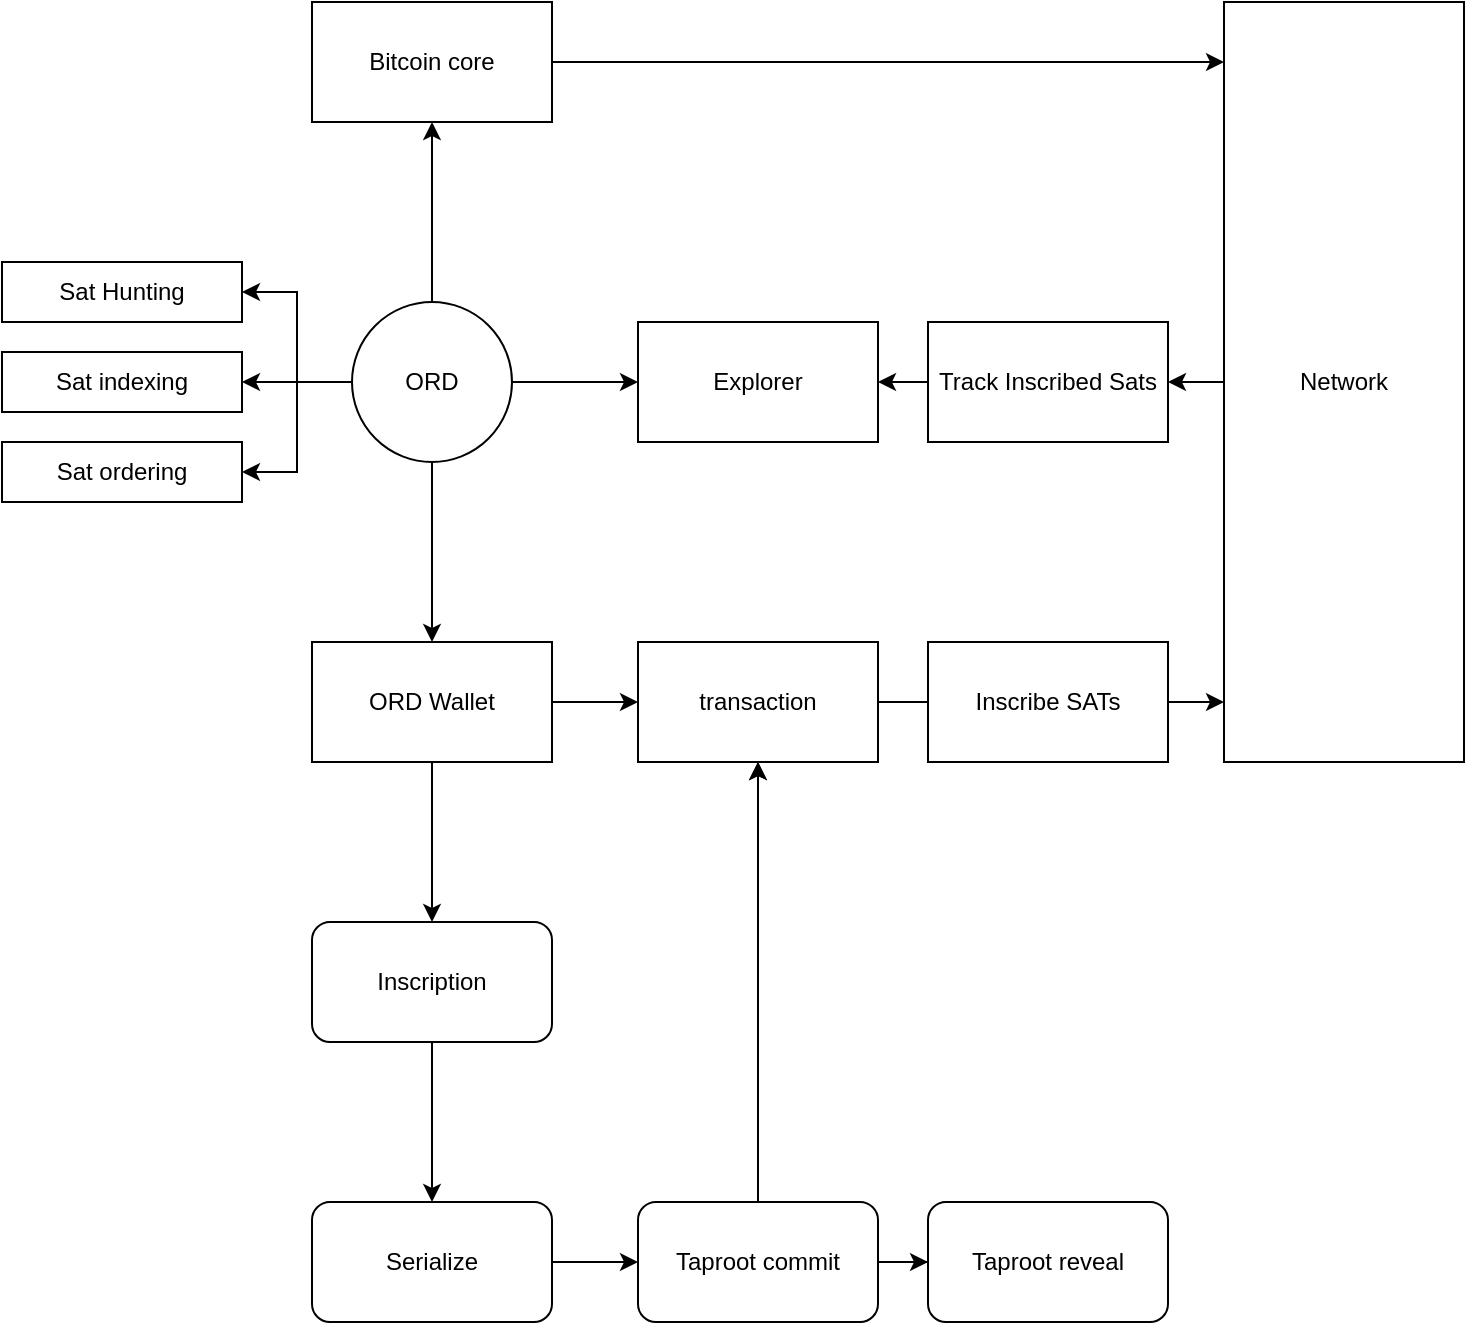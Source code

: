 <mxfile version="21.3.4" type="github">
  <diagram name="Page-1" id="rx7damcdNTYG1G0Iyzn_">
    <mxGraphModel dx="2049" dy="1080" grid="1" gridSize="10" guides="1" tooltips="1" connect="1" arrows="1" fold="1" page="1" pageScale="1" pageWidth="850" pageHeight="1100" math="0" shadow="0">
      <root>
        <mxCell id="0" />
        <mxCell id="1" parent="0" />
        <mxCell id="-Z3mJZT0x3n6_PQ71SNU-3" value="" style="edgeStyle=orthogonalEdgeStyle;rounded=0;orthogonalLoop=1;jettySize=auto;html=1;" edge="1" parent="1" source="-Z3mJZT0x3n6_PQ71SNU-1" target="-Z3mJZT0x3n6_PQ71SNU-2">
          <mxGeometry relative="1" as="geometry" />
        </mxCell>
        <mxCell id="-Z3mJZT0x3n6_PQ71SNU-5" value="" style="edgeStyle=orthogonalEdgeStyle;rounded=0;orthogonalLoop=1;jettySize=auto;html=1;" edge="1" parent="1" source="-Z3mJZT0x3n6_PQ71SNU-1" target="-Z3mJZT0x3n6_PQ71SNU-4">
          <mxGeometry relative="1" as="geometry" />
        </mxCell>
        <mxCell id="-Z3mJZT0x3n6_PQ71SNU-7" value="" style="edgeStyle=orthogonalEdgeStyle;rounded=0;orthogonalLoop=1;jettySize=auto;html=1;" edge="1" parent="1" source="-Z3mJZT0x3n6_PQ71SNU-1" target="-Z3mJZT0x3n6_PQ71SNU-6">
          <mxGeometry relative="1" as="geometry" />
        </mxCell>
        <mxCell id="-Z3mJZT0x3n6_PQ71SNU-9" value="" style="edgeStyle=orthogonalEdgeStyle;rounded=0;orthogonalLoop=1;jettySize=auto;html=1;" edge="1" parent="1" source="-Z3mJZT0x3n6_PQ71SNU-1" target="-Z3mJZT0x3n6_PQ71SNU-8">
          <mxGeometry relative="1" as="geometry" />
        </mxCell>
        <mxCell id="-Z3mJZT0x3n6_PQ71SNU-16" value="" style="edgeStyle=orthogonalEdgeStyle;rounded=0;orthogonalLoop=1;jettySize=auto;html=1;" edge="1" parent="1" source="-Z3mJZT0x3n6_PQ71SNU-1" target="-Z3mJZT0x3n6_PQ71SNU-14">
          <mxGeometry relative="1" as="geometry" />
        </mxCell>
        <mxCell id="-Z3mJZT0x3n6_PQ71SNU-17" style="edgeStyle=orthogonalEdgeStyle;rounded=0;orthogonalLoop=1;jettySize=auto;html=1;entryX=1;entryY=0.5;entryDx=0;entryDy=0;" edge="1" parent="1" source="-Z3mJZT0x3n6_PQ71SNU-1" target="-Z3mJZT0x3n6_PQ71SNU-15">
          <mxGeometry relative="1" as="geometry" />
        </mxCell>
        <mxCell id="-Z3mJZT0x3n6_PQ71SNU-1" value="ORD" style="ellipse;whiteSpace=wrap;html=1;aspect=fixed;" vertex="1" parent="1">
          <mxGeometry x="178" y="330" width="80" height="80" as="geometry" />
        </mxCell>
        <mxCell id="-Z3mJZT0x3n6_PQ71SNU-12" value="" style="edgeStyle=orthogonalEdgeStyle;rounded=0;orthogonalLoop=1;jettySize=auto;html=1;" edge="1" parent="1" source="-Z3mJZT0x3n6_PQ71SNU-2" target="-Z3mJZT0x3n6_PQ71SNU-11">
          <mxGeometry relative="1" as="geometry">
            <Array as="points">
              <mxPoint x="560" y="210" />
              <mxPoint x="560" y="210" />
            </Array>
          </mxGeometry>
        </mxCell>
        <mxCell id="-Z3mJZT0x3n6_PQ71SNU-2" value="Bitcoin core" style="whiteSpace=wrap;html=1;" vertex="1" parent="1">
          <mxGeometry x="158" y="180" width="120" height="60" as="geometry" />
        </mxCell>
        <mxCell id="-Z3mJZT0x3n6_PQ71SNU-20" value="" style="edgeStyle=orthogonalEdgeStyle;rounded=0;orthogonalLoop=1;jettySize=auto;html=1;" edge="1" parent="1" source="-Z3mJZT0x3n6_PQ71SNU-4" target="-Z3mJZT0x3n6_PQ71SNU-10">
          <mxGeometry relative="1" as="geometry" />
        </mxCell>
        <mxCell id="-Z3mJZT0x3n6_PQ71SNU-22" value="" style="edgeStyle=orthogonalEdgeStyle;rounded=0;orthogonalLoop=1;jettySize=auto;html=1;" edge="1" parent="1" source="-Z3mJZT0x3n6_PQ71SNU-4" target="-Z3mJZT0x3n6_PQ71SNU-21">
          <mxGeometry relative="1" as="geometry" />
        </mxCell>
        <mxCell id="-Z3mJZT0x3n6_PQ71SNU-4" value="ORD Wallet" style="whiteSpace=wrap;html=1;" vertex="1" parent="1">
          <mxGeometry x="158" y="500" width="120" height="60" as="geometry" />
        </mxCell>
        <mxCell id="-Z3mJZT0x3n6_PQ71SNU-6" value="Explorer" style="whiteSpace=wrap;html=1;" vertex="1" parent="1">
          <mxGeometry x="321" y="340" width="120" height="60" as="geometry" />
        </mxCell>
        <mxCell id="-Z3mJZT0x3n6_PQ71SNU-8" value="Sat Hunting" style="whiteSpace=wrap;html=1;" vertex="1" parent="1">
          <mxGeometry x="3" y="310" width="120" height="30" as="geometry" />
        </mxCell>
        <mxCell id="-Z3mJZT0x3n6_PQ71SNU-19" value="" style="edgeStyle=orthogonalEdgeStyle;rounded=0;orthogonalLoop=1;jettySize=auto;html=1;" edge="1" parent="1" source="-Z3mJZT0x3n6_PQ71SNU-10" target="-Z3mJZT0x3n6_PQ71SNU-11">
          <mxGeometry relative="1" as="geometry">
            <Array as="points">
              <mxPoint x="456" y="530" />
              <mxPoint x="456" y="530" />
            </Array>
          </mxGeometry>
        </mxCell>
        <mxCell id="-Z3mJZT0x3n6_PQ71SNU-10" value="transaction" style="whiteSpace=wrap;html=1;" vertex="1" parent="1">
          <mxGeometry x="321" y="500" width="120" height="60" as="geometry" />
        </mxCell>
        <mxCell id="-Z3mJZT0x3n6_PQ71SNU-18" value="" style="edgeStyle=orthogonalEdgeStyle;rounded=0;orthogonalLoop=1;jettySize=auto;html=1;" edge="1" parent="1" source="-Z3mJZT0x3n6_PQ71SNU-33" target="-Z3mJZT0x3n6_PQ71SNU-6">
          <mxGeometry relative="1" as="geometry" />
        </mxCell>
        <mxCell id="-Z3mJZT0x3n6_PQ71SNU-11" value="Network" style="whiteSpace=wrap;html=1;" vertex="1" parent="1">
          <mxGeometry x="614" y="180" width="120" height="380" as="geometry" />
        </mxCell>
        <mxCell id="-Z3mJZT0x3n6_PQ71SNU-14" value="Sat indexing" style="whiteSpace=wrap;html=1;" vertex="1" parent="1">
          <mxGeometry x="3" y="355" width="120" height="30" as="geometry" />
        </mxCell>
        <mxCell id="-Z3mJZT0x3n6_PQ71SNU-15" value="Sat ordering" style="whiteSpace=wrap;html=1;" vertex="1" parent="1">
          <mxGeometry x="3" y="400" width="120" height="30" as="geometry" />
        </mxCell>
        <mxCell id="-Z3mJZT0x3n6_PQ71SNU-24" value="" style="edgeStyle=orthogonalEdgeStyle;rounded=0;orthogonalLoop=1;jettySize=auto;html=1;" edge="1" parent="1" source="-Z3mJZT0x3n6_PQ71SNU-21" target="-Z3mJZT0x3n6_PQ71SNU-23">
          <mxGeometry relative="1" as="geometry" />
        </mxCell>
        <mxCell id="-Z3mJZT0x3n6_PQ71SNU-21" value="Inscription" style="rounded=1;whiteSpace=wrap;html=1;" vertex="1" parent="1">
          <mxGeometry x="158" y="640" width="120" height="60" as="geometry" />
        </mxCell>
        <mxCell id="-Z3mJZT0x3n6_PQ71SNU-26" value="" style="edgeStyle=orthogonalEdgeStyle;rounded=0;orthogonalLoop=1;jettySize=auto;html=1;" edge="1" parent="1" source="-Z3mJZT0x3n6_PQ71SNU-23" target="-Z3mJZT0x3n6_PQ71SNU-25">
          <mxGeometry relative="1" as="geometry" />
        </mxCell>
        <mxCell id="-Z3mJZT0x3n6_PQ71SNU-23" value="Serialize" style="rounded=1;whiteSpace=wrap;html=1;" vertex="1" parent="1">
          <mxGeometry x="158" y="780" width="120" height="60" as="geometry" />
        </mxCell>
        <mxCell id="-Z3mJZT0x3n6_PQ71SNU-27" style="edgeStyle=orthogonalEdgeStyle;rounded=0;orthogonalLoop=1;jettySize=auto;html=1;entryX=0.5;entryY=1;entryDx=0;entryDy=0;" edge="1" parent="1" source="-Z3mJZT0x3n6_PQ71SNU-25" target="-Z3mJZT0x3n6_PQ71SNU-10">
          <mxGeometry relative="1" as="geometry">
            <Array as="points">
              <mxPoint x="381" y="810" />
            </Array>
          </mxGeometry>
        </mxCell>
        <mxCell id="-Z3mJZT0x3n6_PQ71SNU-30" style="edgeStyle=orthogonalEdgeStyle;rounded=0;orthogonalLoop=1;jettySize=auto;html=1;" edge="1" parent="1" source="-Z3mJZT0x3n6_PQ71SNU-25" target="-Z3mJZT0x3n6_PQ71SNU-28">
          <mxGeometry relative="1" as="geometry" />
        </mxCell>
        <mxCell id="-Z3mJZT0x3n6_PQ71SNU-31" style="edgeStyle=orthogonalEdgeStyle;rounded=0;orthogonalLoop=1;jettySize=auto;html=1;entryX=0.5;entryY=1;entryDx=0;entryDy=0;" edge="1" parent="1" source="-Z3mJZT0x3n6_PQ71SNU-25" target="-Z3mJZT0x3n6_PQ71SNU-10">
          <mxGeometry relative="1" as="geometry">
            <Array as="points" />
          </mxGeometry>
        </mxCell>
        <mxCell id="-Z3mJZT0x3n6_PQ71SNU-28" value="Taproot reveal" style="rounded=1;whiteSpace=wrap;html=1;" vertex="1" parent="1">
          <mxGeometry x="466" y="780" width="120" height="60" as="geometry" />
        </mxCell>
        <mxCell id="-Z3mJZT0x3n6_PQ71SNU-32" value="Inscribe SATs" style="whiteSpace=wrap;html=1;" vertex="1" parent="1">
          <mxGeometry x="466" y="500" width="120" height="60" as="geometry" />
        </mxCell>
        <mxCell id="-Z3mJZT0x3n6_PQ71SNU-35" value="" style="edgeStyle=orthogonalEdgeStyle;rounded=0;orthogonalLoop=1;jettySize=auto;html=1;" edge="1" parent="1" source="-Z3mJZT0x3n6_PQ71SNU-11" target="-Z3mJZT0x3n6_PQ71SNU-33">
          <mxGeometry relative="1" as="geometry">
            <mxPoint x="614" y="370" as="sourcePoint" />
            <mxPoint x="441" y="370" as="targetPoint" />
          </mxGeometry>
        </mxCell>
        <mxCell id="-Z3mJZT0x3n6_PQ71SNU-33" value="Track Inscribed Sats" style="whiteSpace=wrap;html=1;" vertex="1" parent="1">
          <mxGeometry x="466" y="340" width="120" height="60" as="geometry" />
        </mxCell>
        <mxCell id="-Z3mJZT0x3n6_PQ71SNU-36" value="" style="edgeStyle=orthogonalEdgeStyle;rounded=0;orthogonalLoop=1;jettySize=auto;html=1;entryX=0.5;entryY=1;entryDx=0;entryDy=0;" edge="1" parent="1" source="-Z3mJZT0x3n6_PQ71SNU-28" target="-Z3mJZT0x3n6_PQ71SNU-25">
          <mxGeometry relative="1" as="geometry">
            <mxPoint x="614" y="810" as="sourcePoint" />
            <mxPoint x="381" y="560" as="targetPoint" />
            <Array as="points">
              <mxPoint x="381" y="810" />
            </Array>
          </mxGeometry>
        </mxCell>
        <mxCell id="-Z3mJZT0x3n6_PQ71SNU-25" value="Taproot commit" style="rounded=1;whiteSpace=wrap;html=1;" vertex="1" parent="1">
          <mxGeometry x="321" y="780" width="120" height="60" as="geometry" />
        </mxCell>
      </root>
    </mxGraphModel>
  </diagram>
</mxfile>
